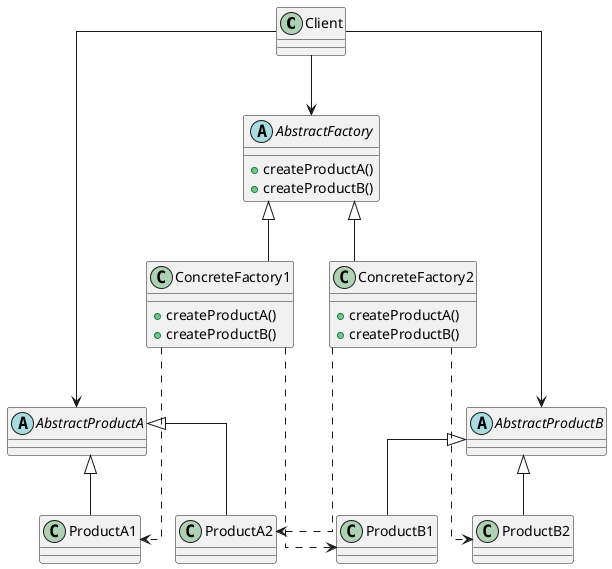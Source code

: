 /' Patron ABSTRACT FACTORY '/

@startuml Abstract Factory

skinparam Linetype ortho

class Client

together {
  abstract class AbstractFactory {
    +createProductA()
    +createProductB()
  }

  class ConcreteFactory1 {
    +createProductA()
    +createProductB()
  }

  class ConcreteFactory2 {
    +createProductA()
    +createProductB()
  }
}

together {
  abstract class AbstractProductA
  class ProductA1
  class ProductA2
}


together {
  abstract class AbstractProductB
  class ProductB1
  class ProductB2
}

Client --> AbstractFactory
Client --> AbstractProductA
Client --> AbstractProductB

ConcreteFactory1 -up-|> AbstractFactory
ConcreteFactory2 -up-|> AbstractFactory

ProductA1 -up-|> AbstractProductA
ProductA2 -up-|> AbstractProductA

ProductB1 -up-|> AbstractProductB
ProductB2 -up-|> AbstractProductB

ConcreteFactory1 ...> ProductA1
ConcreteFactory1 ...> ProductB1

ConcreteFactory2 ...> ProductA2
ConcreteFactory2 ...> ProductB2

@enduml